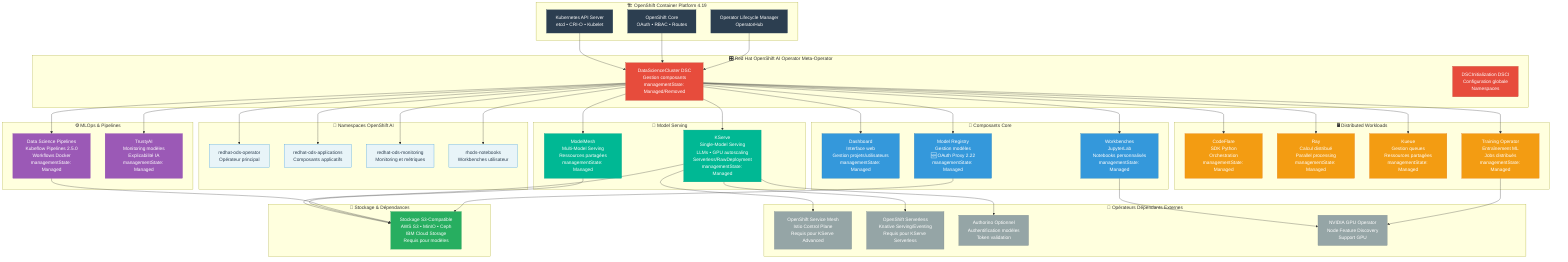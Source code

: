 graph TB
    subgraph "🏗️ OpenShift Container Platform 4.19"
        K8S[Kubernetes API Server<br/>etcd • CRI-O • Kubelet]
        OCP[OpenShift Core<br/>OAuth • RBAC • Routes]
        OLM[Operator Lifecycle Manager<br/>OperatorHub]
    end
    
    subgraph "🎛️ Red Hat OpenShift AI Operator Meta-Operator"
        DSC[DataScienceCluster DSC<br/>Gestion composants<br/>managementState: Managed/Removed]
        DSCI[DSCInitialization DSCI<br/>Configuration globale<br/>Namespaces]
    end
    
    subgraph "📁 Namespaces OpenShift AI"
        NS1[redhat-ods-operator<br/>Opérateur principal]
        NS2[redhat-ods-applications<br/>Composants applicatifs]
        NS3[redhat-ods-monitoring<br/>Monitoring et métriques]
        NS4[rhods-notebooks<br/>Workbenches utilisateur]
    end
    
    subgraph "🧩 Composants Core"
        DASH[Dashboard<br/>Interface web<br/>Gestion projets/utilisateurs<br/>managementState: Managed]
        WB[Workbenches<br/>JupyterLab<br/>Notebooks personnalisés<br/>managementState: Managed]
        MR[Model Registry<br/>Gestion modèles<br/>🆕 OAuth Proxy 2.22<br/>managementState: Managed]
    end
    
    subgraph "🚀 Model Serving"
        KS[KServe<br/>Single-Model Serving<br/>LLMs • GPU autoscaling<br/>Serverless/RawDeployment<br/>managementState: Managed]
        MM[ModelMesh<br/>Multi-Model Serving<br/>Ressources partagées<br/>managementState: Managed]
    end
    
    subgraph "⚙️ MLOps & Pipelines"
        DSP[Data Science Pipelines<br/>Kubeflow Pipelines 2.5.0<br/>Workflows Docker<br/>managementState: Managed]
        TA[TrustyAI<br/>Monitoring modèles<br/>Explicabilité IA<br/>managementState: Managed]
    end
    
    subgraph "🖥️ Distributed Workloads"
        CF[CodeFlare<br/>SDK Python<br/>Orchestration<br/>managementState: Managed]
        RAY[Ray<br/>Calcul distribué<br/>Parallel processing<br/>managementState: Managed]
        KUEUE[Kueue<br/>Gestion queues<br/>Ressources partagées<br/>managementState: Managed]
        TO[Training Operator<br/>Entraînement ML<br/>Jobs distribués<br/>managementState: Managed]
    end
    
    subgraph "🔗 Opérateurs Dépendants Externes"
        SM[OpenShift Service Mesh<br/>Istio Control Plane<br/>Requis pour KServe Advanced]
        SL[OpenShift Serverless<br/>Knative Serving/Eventing<br/>Requis pour KServe Serverless]
        AUTH[Authorino Optionnel<br/>Authentification modèles<br/>Token validation]
        GPU[NVIDIA GPU Operator<br/>Node Feature Discovery<br/>Support GPU]
    end
    
    subgraph "💾 Stockage & Dépendances"
        S3[Stockage S3-Compatible<br/>AWS S3 • MinIO • Ceph<br/>IBM Cloud Storage<br/>Requis pour modèles]
    end
    
    %% Relations principales
    K8S --> DSC
    OCP --> DSC
    OLM --> DSC
    
    DSC --> NS1
    DSC --> NS2
    DSC --> NS3
    DSC --> NS4
    
    DSC --> DASH
    DSC --> WB
    DSC --> MR
    DSC --> KS
    DSC --> MM
    DSC --> DSP
    DSC --> TA
    DSC --> CF
    DSC --> RAY
    DSC --> KUEUE
    DSC --> TO
    
    %% Dépendances externes
    KS --> SM
    KS --> SL
    KS --> AUTH
    WB --> GPU
    TO --> GPU
    
    %% Stockage
    KS --> S3
    MM --> S3
    DSP --> S3
    MR --> S3
    
    %% Styles
    classDef platform fill:#2c3e50,stroke:#34495e,color:#fff
    classDef operator fill:#e74c3c,stroke:#c0392b,color:#fff
    classDef core fill:#3498db,stroke:#2980b9,color:#fff
    classDef serving fill:#00b894,stroke:#00a085,color:#fff
    classDef mlops fill:#9b59b6,stroke:#8e44ad,color:#fff
    classDef workload fill:#f39c12,stroke:#e67e22,color:#fff
    classDef dependency fill:#95a5a6,stroke:#7f8c8d,color:#fff
    classDef storage fill:#27ae60,stroke:#229954,color:#fff
    classDef namespace fill:#e8f4f8,stroke:#3498db,color:#2c3e50
    
    class K8S,OCP,OLM platform
    class DSC,DSCI operator
    class NS1,NS2,NS3,NS4 namespace
    class DASH,WB,MR core
    class KS,MM serving
    class DSP,TA mlops
    class CF,RAY,KUEUE,TO workload
    class SM,SL,AUTH,GPU dependency
    class S3 storage